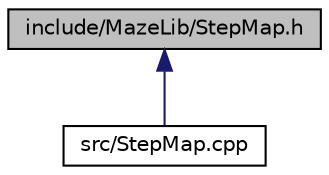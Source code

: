 digraph "include/MazeLib/StepMap.h"
{
 // LATEX_PDF_SIZE
  edge [fontname="Helvetica",fontsize="10",labelfontname="Helvetica",labelfontsize="10"];
  node [fontname="Helvetica",fontsize="10",shape=record];
  Node1 [label="include/MazeLib/StepMap.h",height=0.2,width=0.4,color="black", fillcolor="grey75", style="filled", fontcolor="black",tooltip="マイクロマウスの迷路の区画ベースのステップマップを扱うクラスを定義"];
  Node1 -> Node2 [dir="back",color="midnightblue",fontsize="10",style="solid",fontname="Helvetica"];
  Node2 [label="src/StepMap.cpp",height=0.2,width=0.4,color="black", fillcolor="white", style="filled",URL="$d5/d9e/StepMap_8cpp.html",tooltip="マイクロマウスの迷路のステップマップを扱うクラス"];
}
